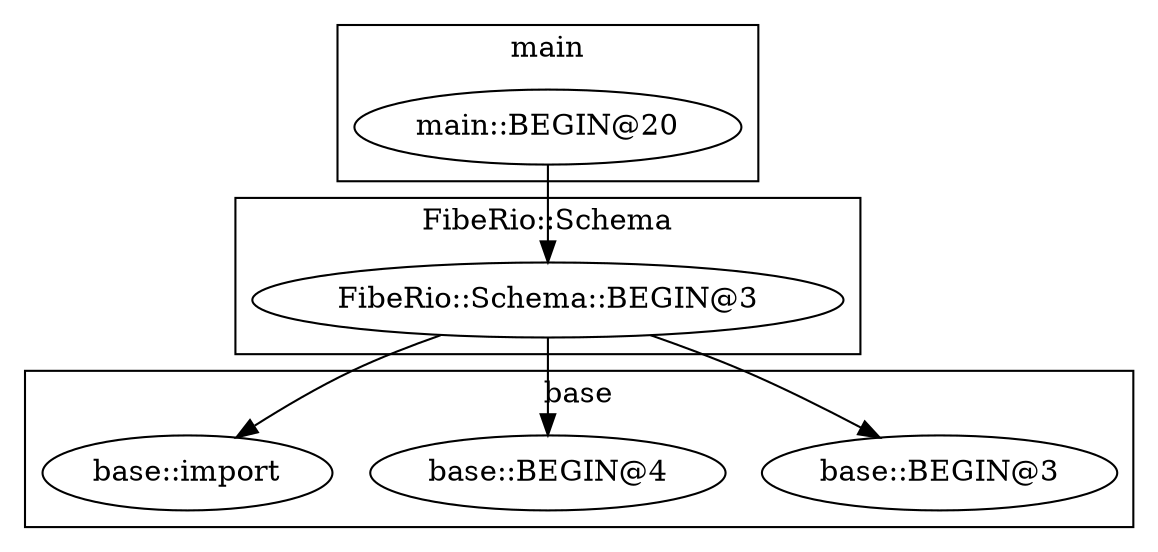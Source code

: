 digraph {
graph [overlap=false]
subgraph cluster_base {
	label="base";
	"base::BEGIN@3";
	"base::BEGIN@4";
	"base::import";
}
subgraph cluster_main {
	label="main";
	"main::BEGIN@20";
}
subgraph cluster_FibeRio_Schema {
	label="FibeRio::Schema";
	"FibeRio::Schema::BEGIN@3";
}
"main::BEGIN@20" -> "FibeRio::Schema::BEGIN@3";
"FibeRio::Schema::BEGIN@3" -> "base::BEGIN@3";
"FibeRio::Schema::BEGIN@3" -> "base::BEGIN@4";
"FibeRio::Schema::BEGIN@3" -> "base::import";
}
